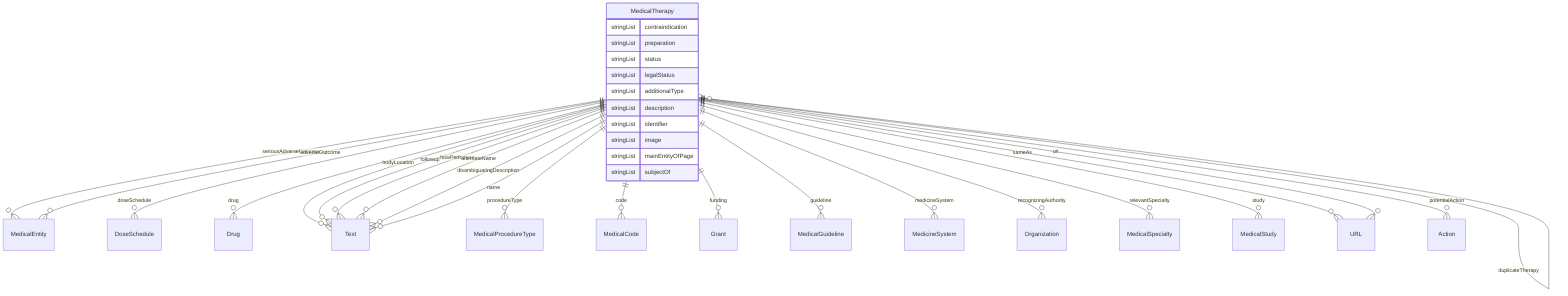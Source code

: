 erDiagram
MedicalTherapy {
    stringList contraindication  
    stringList preparation  
    stringList status  
    stringList legalStatus  
    stringList additionalType  
    stringList description  
    stringList identifier  
    stringList image  
    stringList mainEntityOfPage  
    stringList subjectOf  
}

MedicalTherapy ||--}o MedicalTherapy : "duplicateTherapy"
MedicalTherapy ||--}o MedicalEntity : "seriousAdverseOutcome"
MedicalTherapy ||--}o MedicalEntity : "adverseOutcome"
MedicalTherapy ||--}o DoseSchedule : "doseSchedule"
MedicalTherapy ||--}o Drug : "drug"
MedicalTherapy ||--}o Text : "bodyLocation"
MedicalTherapy ||--}o Text : "followup"
MedicalTherapy ||--}o Text : "howPerformed"
MedicalTherapy ||--}o MedicalProcedureType : "procedureType"
MedicalTherapy ||--}o MedicalCode : "code"
MedicalTherapy ||--}o Grant : "funding"
MedicalTherapy ||--}o MedicalGuideline : "guideline"
MedicalTherapy ||--}o MedicineSystem : "medicineSystem"
MedicalTherapy ||--}o Organization : "recognizingAuthority"
MedicalTherapy ||--}o MedicalSpecialty : "relevantSpecialty"
MedicalTherapy ||--}o MedicalStudy : "study"
MedicalTherapy ||--}o Text : "alternateName"
MedicalTherapy ||--}o Text : "disambiguatingDescription"
MedicalTherapy ||--}o Text : "name"
MedicalTherapy ||--}o URL : "sameAs"
MedicalTherapy ||--}o Action : "potentialAction"
MedicalTherapy ||--}o URL : "url"